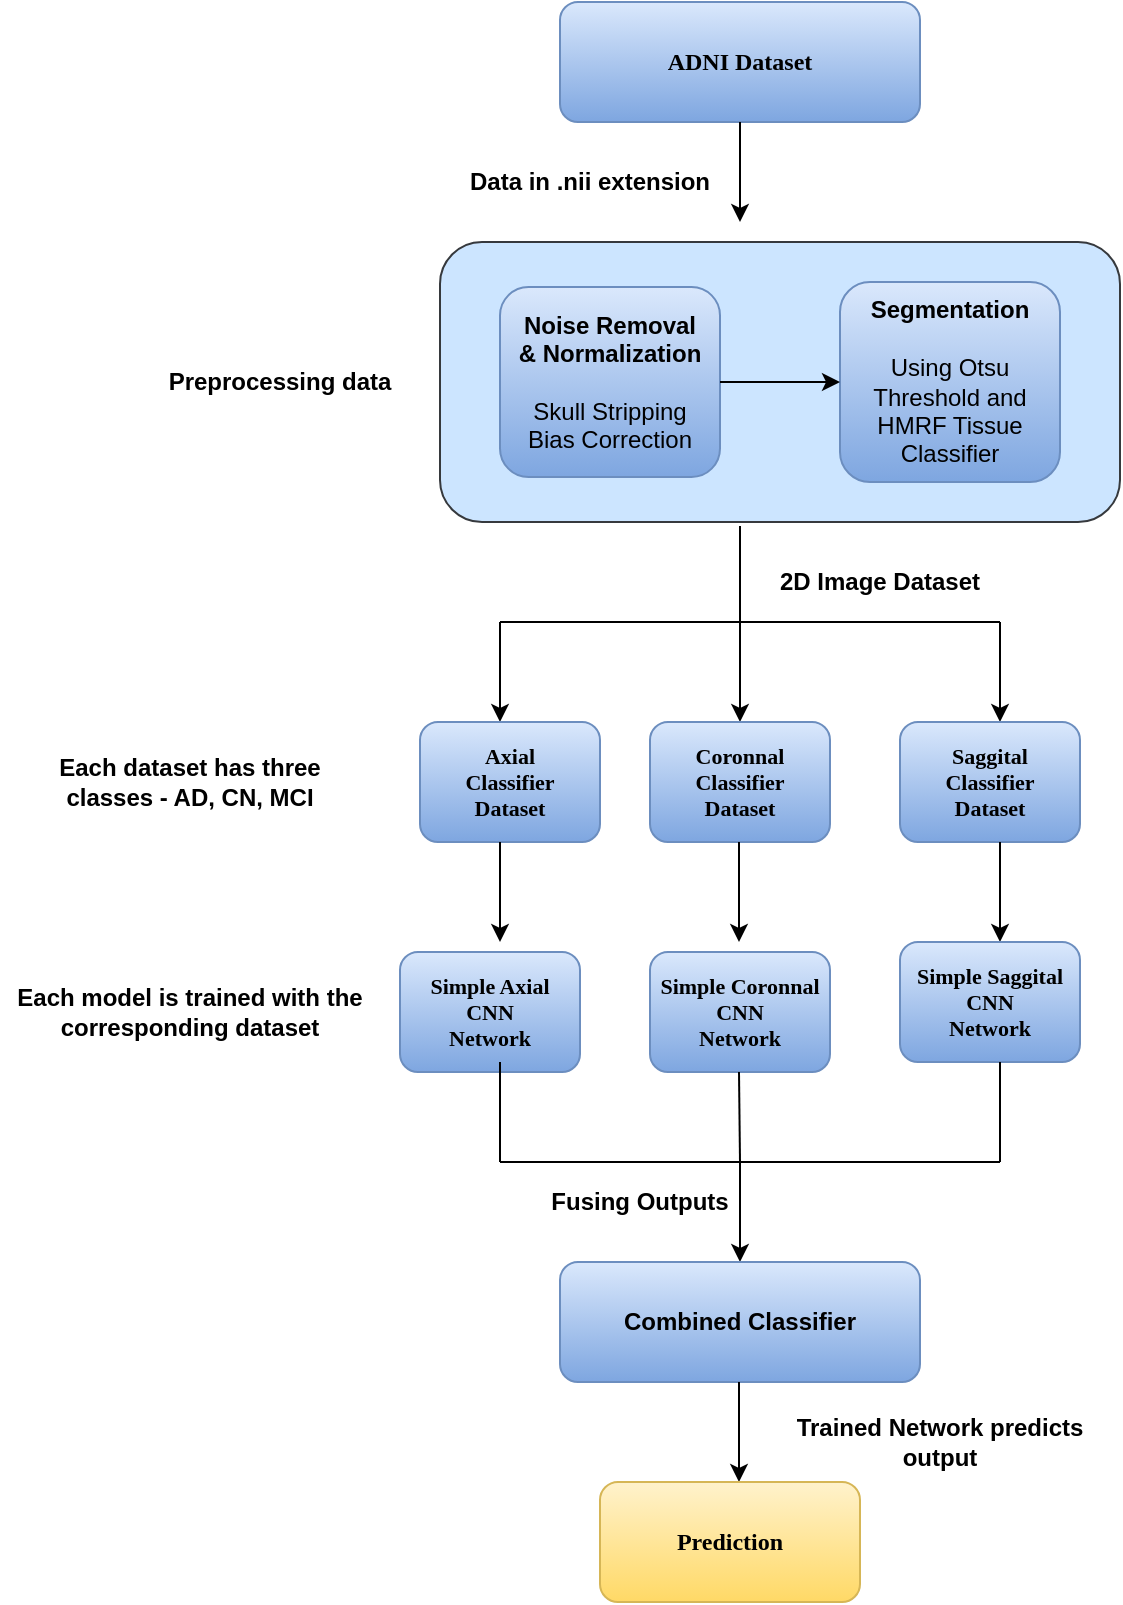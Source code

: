 <mxfile version="13.5.5" type="github">
  <diagram id="C5RBs43oDa-KdzZeNtuy" name="Page-1">
    <mxGraphModel dx="868" dy="434" grid="1" gridSize="10" guides="1" tooltips="1" connect="1" arrows="1" fold="1" page="1" pageScale="1" pageWidth="827" pageHeight="1169" math="0" shadow="0" extFonts="Sans Serif^https://fonts.googleapis.com/css?family=Sans+Serif">
      <root>
        <mxCell id="WIyWlLk6GJQsqaUBKTNV-0" />
        <mxCell id="WIyWlLk6GJQsqaUBKTNV-1" parent="WIyWlLk6GJQsqaUBKTNV-0" />
        <mxCell id="ZrjBafvAuNLLrweYickV-0" value="&lt;font face=&quot;Sans Serif&quot;&gt;&lt;b&gt;ADNI Dataset&lt;br&gt;&lt;/b&gt;&lt;/font&gt;" style="rounded=1;whiteSpace=wrap;html=1;fillColor=#dae8fc;gradientColor=#7ea6e0;strokeColor=#6c8ebf;" vertex="1" parent="WIyWlLk6GJQsqaUBKTNV-1">
          <mxGeometry x="290" y="80" width="180" height="60" as="geometry" />
        </mxCell>
        <mxCell id="ZrjBafvAuNLLrweYickV-1" value="" style="endArrow=classic;html=1;strokeColor=#000000;fillColor=#000000;exitX=0.5;exitY=1;exitDx=0;exitDy=0;" edge="1" parent="WIyWlLk6GJQsqaUBKTNV-1" source="ZrjBafvAuNLLrweYickV-0">
          <mxGeometry width="50" height="50" relative="1" as="geometry">
            <mxPoint x="400" y="180" as="sourcePoint" />
            <mxPoint x="380" y="190" as="targetPoint" />
          </mxGeometry>
        </mxCell>
        <mxCell id="ZrjBafvAuNLLrweYickV-2" value="&lt;b&gt;Data in .nii extension&lt;/b&gt;" style="text;html=1;strokeColor=none;fillColor=none;align=center;verticalAlign=middle;whiteSpace=wrap;rounded=0;" vertex="1" parent="WIyWlLk6GJQsqaUBKTNV-1">
          <mxGeometry x="240" y="160" width="130" height="20" as="geometry" />
        </mxCell>
        <mxCell id="ZrjBafvAuNLLrweYickV-3" value="" style="rounded=1;whiteSpace=wrap;html=1;fillColor=#cce5ff;strokeColor=#36393d;" vertex="1" parent="WIyWlLk6GJQsqaUBKTNV-1">
          <mxGeometry x="230" y="200" width="340" height="140" as="geometry" />
        </mxCell>
        <mxCell id="ZrjBafvAuNLLrweYickV-4" value="&lt;div&gt;&lt;b&gt;Noise Removal&lt;/b&gt;&lt;/div&gt;&lt;div&gt;&lt;b&gt;&amp;amp; Normalization&lt;/b&gt;&lt;br&gt;&lt;/div&gt;&lt;div&gt;&lt;br&gt;&lt;/div&gt;&lt;div&gt;Skull Stripping&lt;/div&gt;&lt;div&gt;Bias Correction&lt;br&gt;&lt;/div&gt;" style="rounded=1;whiteSpace=wrap;html=1;fillColor=#dae8fc;gradientColor=#7ea6e0;strokeColor=#6c8ebf;" vertex="1" parent="WIyWlLk6GJQsqaUBKTNV-1">
          <mxGeometry x="260" y="222.5" width="110" height="95" as="geometry" />
        </mxCell>
        <mxCell id="ZrjBafvAuNLLrweYickV-6" value="&lt;div&gt;&lt;b&gt;Segmentation&lt;br&gt;&lt;/b&gt;&lt;/div&gt;&lt;div&gt;&lt;br&gt;&lt;/div&gt;&lt;div&gt;Using Otsu Threshold and HMRF Tissue Classifier&lt;br&gt;&lt;/div&gt;" style="rounded=1;whiteSpace=wrap;html=1;fillColor=#dae8fc;gradientColor=#7ea6e0;strokeColor=#6c8ebf;" vertex="1" parent="WIyWlLk6GJQsqaUBKTNV-1">
          <mxGeometry x="430" y="220" width="110" height="100" as="geometry" />
        </mxCell>
        <mxCell id="ZrjBafvAuNLLrweYickV-7" value="" style="endArrow=classic;html=1;strokeColor=#000000;fillColor=#000000;" edge="1" parent="WIyWlLk6GJQsqaUBKTNV-1" source="ZrjBafvAuNLLrweYickV-3">
          <mxGeometry width="50" height="50" relative="1" as="geometry">
            <mxPoint x="390" y="250" as="sourcePoint" />
            <mxPoint x="440" y="200" as="targetPoint" />
          </mxGeometry>
        </mxCell>
        <mxCell id="ZrjBafvAuNLLrweYickV-8" value="" style="endArrow=classic;html=1;strokeColor=#000000;fillColor=#000000;exitX=1;exitY=0.5;exitDx=0;exitDy=0;" edge="1" parent="WIyWlLk6GJQsqaUBKTNV-1" source="ZrjBafvAuNLLrweYickV-4">
          <mxGeometry width="50" height="50" relative="1" as="geometry">
            <mxPoint x="630" y="100" as="sourcePoint" />
            <mxPoint x="430" y="270" as="targetPoint" />
            <Array as="points" />
          </mxGeometry>
        </mxCell>
        <mxCell id="ZrjBafvAuNLLrweYickV-9" value="&lt;b&gt;Preprocessing data&lt;/b&gt;" style="text;html=1;strokeColor=none;fillColor=none;align=center;verticalAlign=middle;whiteSpace=wrap;rounded=0;" vertex="1" parent="WIyWlLk6GJQsqaUBKTNV-1">
          <mxGeometry x="80" y="260" width="140" height="20" as="geometry" />
        </mxCell>
        <mxCell id="ZrjBafvAuNLLrweYickV-17" value="" style="endArrow=none;html=1;strokeColor=#000000;fillColor=#000000;" edge="1" parent="WIyWlLk6GJQsqaUBKTNV-1">
          <mxGeometry width="50" height="50" relative="1" as="geometry">
            <mxPoint x="380" y="342" as="sourcePoint" />
            <mxPoint x="380" y="400" as="targetPoint" />
          </mxGeometry>
        </mxCell>
        <mxCell id="ZrjBafvAuNLLrweYickV-20" value="" style="endArrow=none;html=1;strokeColor=#000000;fillColor=#000000;" edge="1" parent="WIyWlLk6GJQsqaUBKTNV-1">
          <mxGeometry width="50" height="50" relative="1" as="geometry">
            <mxPoint x="260" y="390" as="sourcePoint" />
            <mxPoint x="510" y="390" as="targetPoint" />
          </mxGeometry>
        </mxCell>
        <mxCell id="ZrjBafvAuNLLrweYickV-21" value="" style="endArrow=classic;html=1;strokeColor=#000000;fillColor=#000000;" edge="1" parent="WIyWlLk6GJQsqaUBKTNV-1">
          <mxGeometry width="50" height="50" relative="1" as="geometry">
            <mxPoint x="380" y="390" as="sourcePoint" />
            <mxPoint x="380" y="440" as="targetPoint" />
          </mxGeometry>
        </mxCell>
        <mxCell id="ZrjBafvAuNLLrweYickV-22" value="" style="endArrow=classic;html=1;strokeColor=#000000;fillColor=#000000;" edge="1" parent="WIyWlLk6GJQsqaUBKTNV-1">
          <mxGeometry width="50" height="50" relative="1" as="geometry">
            <mxPoint x="260" y="390" as="sourcePoint" />
            <mxPoint x="260" y="440" as="targetPoint" />
          </mxGeometry>
        </mxCell>
        <mxCell id="ZrjBafvAuNLLrweYickV-23" value="" style="endArrow=classic;html=1;strokeColor=#000000;fillColor=#000000;" edge="1" parent="WIyWlLk6GJQsqaUBKTNV-1">
          <mxGeometry width="50" height="50" relative="1" as="geometry">
            <mxPoint x="510" y="390" as="sourcePoint" />
            <mxPoint x="510" y="440" as="targetPoint" />
          </mxGeometry>
        </mxCell>
        <mxCell id="ZrjBafvAuNLLrweYickV-24" value="&lt;b&gt;2D Image Dataset&lt;/b&gt;" style="text;html=1;strokeColor=none;fillColor=none;align=center;verticalAlign=middle;whiteSpace=wrap;rounded=0;" vertex="1" parent="WIyWlLk6GJQsqaUBKTNV-1">
          <mxGeometry x="370" y="360" width="160" height="20" as="geometry" />
        </mxCell>
        <mxCell id="ZrjBafvAuNLLrweYickV-25" value="&lt;div style=&quot;font-size: 11px&quot;&gt;&lt;font face=&quot;Sans Serif&quot;&gt;&lt;b&gt;&lt;font style=&quot;font-size: 11px&quot;&gt;Axial&lt;/font&gt;&lt;/b&gt;&lt;/font&gt;&lt;/div&gt;&lt;div style=&quot;font-size: 11px&quot;&gt;&lt;font face=&quot;Sans Serif&quot;&gt;&lt;b&gt;&lt;font style=&quot;font-size: 11px&quot;&gt;Classifier&lt;/font&gt;&lt;/b&gt;&lt;/font&gt;&lt;/div&gt;&lt;div style=&quot;font-size: 11px&quot;&gt;&lt;font face=&quot;Sans Serif&quot;&gt;&lt;b&gt;&lt;font style=&quot;font-size: 11px&quot;&gt;Dataset&lt;/font&gt;&lt;/b&gt;&lt;/font&gt;&lt;br&gt;&lt;/div&gt;" style="rounded=1;whiteSpace=wrap;html=1;fillColor=#dae8fc;gradientColor=#7ea6e0;strokeColor=#6c8ebf;" vertex="1" parent="WIyWlLk6GJQsqaUBKTNV-1">
          <mxGeometry x="220" y="440" width="90" height="60" as="geometry" />
        </mxCell>
        <mxCell id="ZrjBafvAuNLLrweYickV-26" value="&lt;div style=&quot;font-size: 11px&quot;&gt;&lt;font face=&quot;Sans Serif&quot;&gt;&lt;b&gt;&lt;font style=&quot;font-size: 11px&quot;&gt;Coronnal&lt;/font&gt;&lt;/b&gt;&lt;/font&gt;&lt;/div&gt;&lt;div style=&quot;font-size: 11px&quot;&gt;&lt;font face=&quot;Sans Serif&quot;&gt;&lt;b&gt;&lt;font style=&quot;font-size: 11px&quot;&gt;Classifier&lt;/font&gt;&lt;/b&gt;&lt;/font&gt;&lt;/div&gt;&lt;div style=&quot;font-size: 11px&quot;&gt;&lt;font face=&quot;Sans Serif&quot;&gt;&lt;b&gt;&lt;font style=&quot;font-size: 11px&quot;&gt;Dataset&lt;/font&gt;&lt;/b&gt;&lt;/font&gt;&lt;br&gt;&lt;/div&gt;" style="rounded=1;whiteSpace=wrap;html=1;fillColor=#dae8fc;gradientColor=#7ea6e0;strokeColor=#6c8ebf;" vertex="1" parent="WIyWlLk6GJQsqaUBKTNV-1">
          <mxGeometry x="335" y="440" width="90" height="60" as="geometry" />
        </mxCell>
        <mxCell id="ZrjBafvAuNLLrweYickV-27" value="&lt;div style=&quot;font-size: 11px&quot;&gt;&lt;font face=&quot;Sans Serif&quot;&gt;&lt;b&gt;&lt;font style=&quot;font-size: 11px&quot;&gt;Saggital&lt;/font&gt;&lt;/b&gt;&lt;/font&gt;&lt;/div&gt;&lt;div style=&quot;font-size: 11px&quot;&gt;&lt;font face=&quot;Sans Serif&quot;&gt;&lt;b&gt;&lt;font style=&quot;font-size: 11px&quot;&gt;Classifier&lt;/font&gt;&lt;/b&gt;&lt;/font&gt;&lt;/div&gt;&lt;div style=&quot;font-size: 11px&quot;&gt;&lt;font face=&quot;Sans Serif&quot;&gt;&lt;b&gt;&lt;font style=&quot;font-size: 11px&quot;&gt;Dataset&lt;/font&gt;&lt;/b&gt;&lt;/font&gt;&lt;br&gt;&lt;/div&gt;" style="rounded=1;whiteSpace=wrap;html=1;fillColor=#dae8fc;gradientColor=#7ea6e0;strokeColor=#6c8ebf;" vertex="1" parent="WIyWlLk6GJQsqaUBKTNV-1">
          <mxGeometry x="460" y="440" width="90" height="60" as="geometry" />
        </mxCell>
        <mxCell id="ZrjBafvAuNLLrweYickV-28" value="&lt;b&gt;Each dataset has three classes - AD, CN, MCI&lt;/b&gt;" style="text;html=1;strokeColor=none;fillColor=none;align=center;verticalAlign=middle;whiteSpace=wrap;rounded=0;" vertex="1" parent="WIyWlLk6GJQsqaUBKTNV-1">
          <mxGeometry x="35" y="460" width="140" height="20" as="geometry" />
        </mxCell>
        <mxCell id="ZrjBafvAuNLLrweYickV-29" value="" style="endArrow=classic;html=1;strokeColor=#000000;fillColor=#000000;" edge="1" parent="WIyWlLk6GJQsqaUBKTNV-1">
          <mxGeometry width="50" height="50" relative="1" as="geometry">
            <mxPoint x="260" y="500" as="sourcePoint" />
            <mxPoint x="260" y="550" as="targetPoint" />
          </mxGeometry>
        </mxCell>
        <mxCell id="ZrjBafvAuNLLrweYickV-30" value="" style="endArrow=classic;html=1;strokeColor=#000000;fillColor=#000000;" edge="1" parent="WIyWlLk6GJQsqaUBKTNV-1">
          <mxGeometry width="50" height="50" relative="1" as="geometry">
            <mxPoint x="379.5" y="500" as="sourcePoint" />
            <mxPoint x="379.5" y="550" as="targetPoint" />
          </mxGeometry>
        </mxCell>
        <mxCell id="ZrjBafvAuNLLrweYickV-31" value="" style="endArrow=classic;html=1;strokeColor=#000000;fillColor=#000000;" edge="1" parent="WIyWlLk6GJQsqaUBKTNV-1">
          <mxGeometry width="50" height="50" relative="1" as="geometry">
            <mxPoint x="510" y="500" as="sourcePoint" />
            <mxPoint x="510" y="550" as="targetPoint" />
          </mxGeometry>
        </mxCell>
        <mxCell id="ZrjBafvAuNLLrweYickV-32" value="&lt;div style=&quot;font-size: 11px&quot;&gt;&lt;font face=&quot;Sans Serif&quot;&gt;&lt;b&gt;&lt;font style=&quot;font-size: 11px&quot;&gt;Simple Axial&lt;/font&gt;&lt;/b&gt;&lt;/font&gt;&lt;/div&gt;&lt;div style=&quot;font-size: 11px&quot;&gt;&lt;font face=&quot;Sans Serif&quot;&gt;&lt;b&gt;&lt;font style=&quot;font-size: 11px&quot;&gt;CNN&lt;/font&gt;&lt;/b&gt;&lt;/font&gt;&lt;/div&gt;&lt;div style=&quot;font-size: 11px&quot;&gt;&lt;font face=&quot;Sans Serif&quot;&gt;&lt;b&gt;Network&lt;/b&gt;&lt;/font&gt;&lt;br&gt;&lt;/div&gt;" style="rounded=1;whiteSpace=wrap;html=1;fillColor=#dae8fc;gradientColor=#7ea6e0;strokeColor=#6c8ebf;" vertex="1" parent="WIyWlLk6GJQsqaUBKTNV-1">
          <mxGeometry x="210" y="555" width="90" height="60" as="geometry" />
        </mxCell>
        <mxCell id="ZrjBafvAuNLLrweYickV-33" value="&lt;div style=&quot;font-size: 11px&quot;&gt;&lt;font face=&quot;Sans Serif&quot;&gt;&lt;b&gt;&lt;font style=&quot;font-size: 11px&quot;&gt;Simple Coronnal&lt;/font&gt;&lt;/b&gt;&lt;/font&gt;&lt;/div&gt;&lt;div style=&quot;font-size: 11px&quot;&gt;&lt;font face=&quot;Sans Serif&quot;&gt;&lt;b&gt;&lt;font style=&quot;font-size: 11px&quot;&gt;CNN&lt;/font&gt;&lt;/b&gt;&lt;/font&gt;&lt;/div&gt;&lt;div style=&quot;font-size: 11px&quot;&gt;&lt;font face=&quot;Sans Serif&quot;&gt;&lt;b&gt;Network&lt;/b&gt;&lt;/font&gt;&lt;br&gt;&lt;/div&gt;" style="rounded=1;whiteSpace=wrap;html=1;fillColor=#dae8fc;gradientColor=#7ea6e0;strokeColor=#6c8ebf;" vertex="1" parent="WIyWlLk6GJQsqaUBKTNV-1">
          <mxGeometry x="335" y="555" width="90" height="60" as="geometry" />
        </mxCell>
        <mxCell id="ZrjBafvAuNLLrweYickV-34" value="&lt;div style=&quot;font-size: 11px&quot;&gt;&lt;font face=&quot;Sans Serif&quot;&gt;&lt;b&gt;&lt;font style=&quot;font-size: 11px&quot;&gt;Simple Saggital&lt;/font&gt;&lt;/b&gt;&lt;/font&gt;&lt;/div&gt;&lt;div style=&quot;font-size: 11px&quot;&gt;&lt;font face=&quot;Sans Serif&quot;&gt;&lt;b&gt;&lt;font style=&quot;font-size: 11px&quot;&gt;CNN&lt;/font&gt;&lt;/b&gt;&lt;/font&gt;&lt;/div&gt;&lt;div style=&quot;font-size: 11px&quot;&gt;&lt;font face=&quot;Sans Serif&quot;&gt;&lt;b&gt;Network&lt;/b&gt;&lt;/font&gt;&lt;br&gt;&lt;/div&gt;" style="rounded=1;whiteSpace=wrap;html=1;fillColor=#dae8fc;gradientColor=#7ea6e0;strokeColor=#6c8ebf;" vertex="1" parent="WIyWlLk6GJQsqaUBKTNV-1">
          <mxGeometry x="460" y="550" width="90" height="60" as="geometry" />
        </mxCell>
        <mxCell id="ZrjBafvAuNLLrweYickV-36" value="" style="endArrow=none;html=1;strokeColor=#000000;fillColor=#000000;entryX=0.5;entryY=1;entryDx=0;entryDy=0;" edge="1" parent="WIyWlLk6GJQsqaUBKTNV-1">
          <mxGeometry width="50" height="50" relative="1" as="geometry">
            <mxPoint x="380" y="660" as="sourcePoint" />
            <mxPoint x="379.5" y="615" as="targetPoint" />
          </mxGeometry>
        </mxCell>
        <mxCell id="ZrjBafvAuNLLrweYickV-37" value="" style="endArrow=none;html=1;strokeColor=#000000;fillColor=#000000;entryX=0.5;entryY=1;entryDx=0;entryDy=0;" edge="1" parent="WIyWlLk6GJQsqaUBKTNV-1">
          <mxGeometry width="50" height="50" relative="1" as="geometry">
            <mxPoint x="260" y="660" as="sourcePoint" />
            <mxPoint x="260" y="610" as="targetPoint" />
          </mxGeometry>
        </mxCell>
        <mxCell id="ZrjBafvAuNLLrweYickV-38" value="" style="endArrow=none;html=1;strokeColor=#000000;fillColor=#000000;" edge="1" parent="WIyWlLk6GJQsqaUBKTNV-1">
          <mxGeometry width="50" height="50" relative="1" as="geometry">
            <mxPoint x="260" y="660" as="sourcePoint" />
            <mxPoint x="510" y="660" as="targetPoint" />
          </mxGeometry>
        </mxCell>
        <mxCell id="ZrjBafvAuNLLrweYickV-39" value="" style="endArrow=none;html=1;strokeColor=#000000;fillColor=#000000;entryX=0.5;entryY=1;entryDx=0;entryDy=0;" edge="1" parent="WIyWlLk6GJQsqaUBKTNV-1">
          <mxGeometry width="50" height="50" relative="1" as="geometry">
            <mxPoint x="510" y="660" as="sourcePoint" />
            <mxPoint x="510" y="610" as="targetPoint" />
          </mxGeometry>
        </mxCell>
        <mxCell id="ZrjBafvAuNLLrweYickV-40" value="" style="endArrow=classic;html=1;strokeColor=#000000;fillColor=#000000;" edge="1" parent="WIyWlLk6GJQsqaUBKTNV-1">
          <mxGeometry width="50" height="50" relative="1" as="geometry">
            <mxPoint x="380" y="660" as="sourcePoint" />
            <mxPoint x="380" y="710" as="targetPoint" />
          </mxGeometry>
        </mxCell>
        <mxCell id="ZrjBafvAuNLLrweYickV-41" value="&lt;div&gt;&lt;b&gt;Each model is trained with the&lt;/b&gt;&lt;/div&gt;&lt;div&gt;&lt;b&gt;corresponding dataset&lt;br&gt;&lt;/b&gt;&lt;/div&gt;" style="text;html=1;strokeColor=none;fillColor=none;align=center;verticalAlign=middle;whiteSpace=wrap;rounded=0;" vertex="1" parent="WIyWlLk6GJQsqaUBKTNV-1">
          <mxGeometry x="10" y="575" width="190" height="20" as="geometry" />
        </mxCell>
        <mxCell id="ZrjBafvAuNLLrweYickV-42" value="&lt;b&gt;Combined Classifier&lt;/b&gt;" style="rounded=1;whiteSpace=wrap;html=1;fillColor=#dae8fc;gradientColor=#7ea6e0;strokeColor=#6c8ebf;" vertex="1" parent="WIyWlLk6GJQsqaUBKTNV-1">
          <mxGeometry x="290" y="710" width="180" height="60" as="geometry" />
        </mxCell>
        <mxCell id="ZrjBafvAuNLLrweYickV-44" value="&lt;b&gt;Fusing Outputs&lt;/b&gt;" style="text;html=1;strokeColor=none;fillColor=none;align=center;verticalAlign=middle;whiteSpace=wrap;rounded=0;" vertex="1" parent="WIyWlLk6GJQsqaUBKTNV-1">
          <mxGeometry x="260" y="670" width="140" height="20" as="geometry" />
        </mxCell>
        <mxCell id="ZrjBafvAuNLLrweYickV-45" style="edgeStyle=orthogonalEdgeStyle;curved=1;orthogonalLoop=1;jettySize=auto;html=1;exitX=0.5;exitY=1;exitDx=0;exitDy=0;strokeColor=#000000;fillColor=#000000;" edge="1" parent="WIyWlLk6GJQsqaUBKTNV-1" source="ZrjBafvAuNLLrweYickV-44" target="ZrjBafvAuNLLrweYickV-44">
          <mxGeometry relative="1" as="geometry" />
        </mxCell>
        <mxCell id="ZrjBafvAuNLLrweYickV-46" value="" style="endArrow=classic;html=1;strokeColor=#000000;fillColor=#000000;" edge="1" parent="WIyWlLk6GJQsqaUBKTNV-1">
          <mxGeometry width="50" height="50" relative="1" as="geometry">
            <mxPoint x="379.5" y="770" as="sourcePoint" />
            <mxPoint x="379.5" y="820" as="targetPoint" />
          </mxGeometry>
        </mxCell>
        <mxCell id="ZrjBafvAuNLLrweYickV-47" value="&lt;font face=&quot;Sans Serif&quot;&gt;&lt;b&gt;Prediction&lt;/b&gt;&lt;/font&gt;" style="rounded=1;whiteSpace=wrap;html=1;fillColor=#fff2cc;gradientColor=#ffd966;strokeColor=#d6b656;" vertex="1" parent="WIyWlLk6GJQsqaUBKTNV-1">
          <mxGeometry x="310" y="820" width="130" height="60" as="geometry" />
        </mxCell>
        <mxCell id="ZrjBafvAuNLLrweYickV-48" value="&lt;b&gt;Trained Network predicts output&lt;/b&gt;" style="text;html=1;strokeColor=none;fillColor=none;align=center;verticalAlign=middle;whiteSpace=wrap;rounded=0;" vertex="1" parent="WIyWlLk6GJQsqaUBKTNV-1">
          <mxGeometry x="400" y="790" width="160" height="20" as="geometry" />
        </mxCell>
      </root>
    </mxGraphModel>
  </diagram>
</mxfile>
